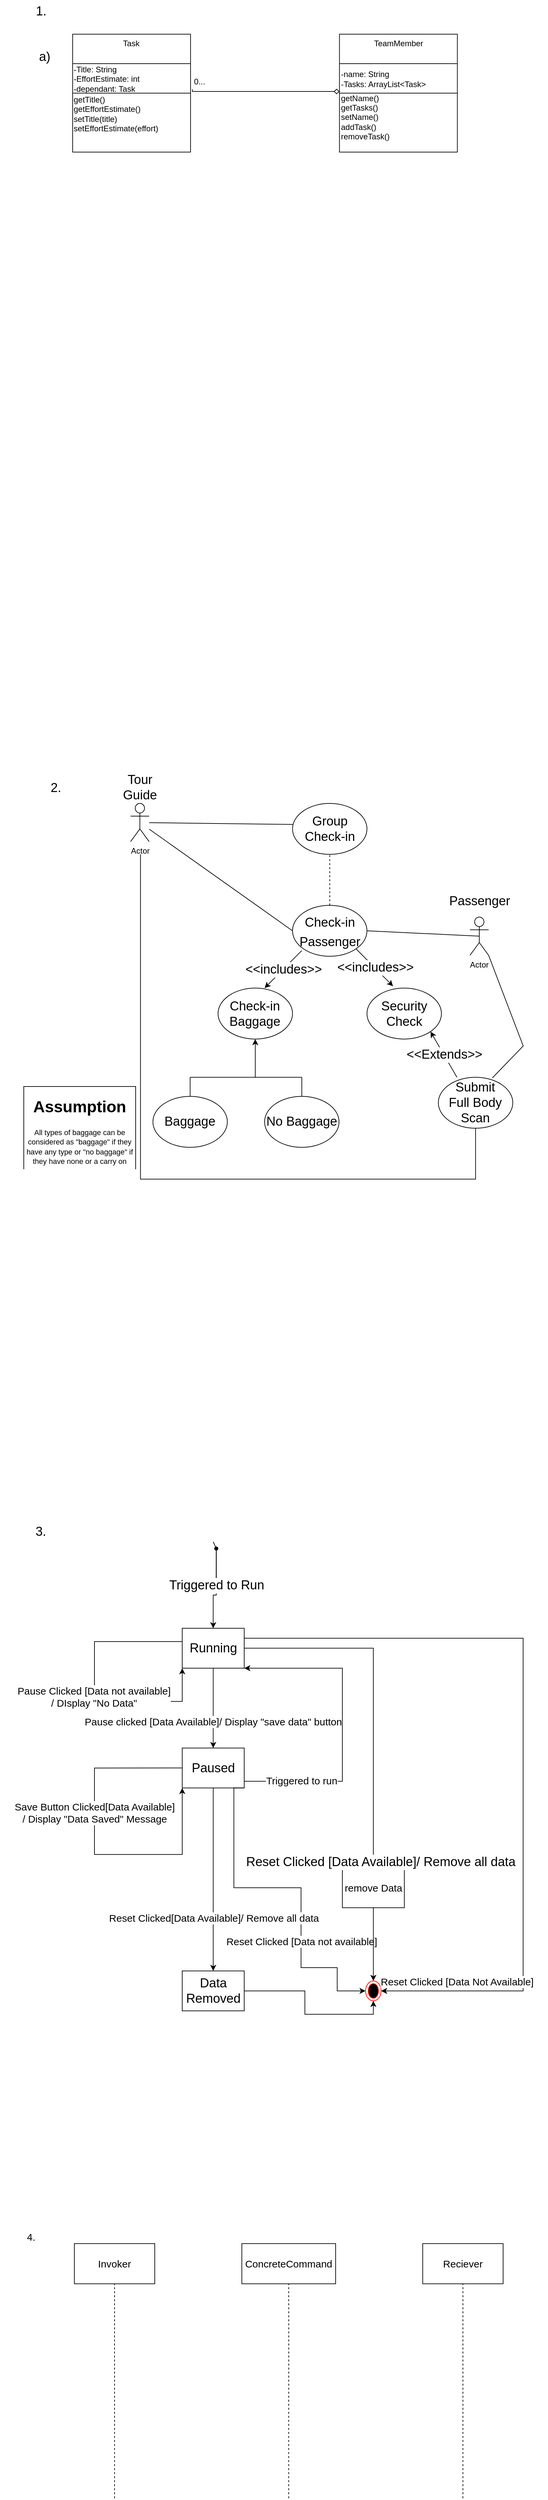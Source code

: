 <mxfile version="15.6.8" type="github">
  <diagram id="jlQvAU0_itsFVvDZ_jsI" name="Page-1">
    <mxGraphModel dx="2403" dy="1178" grid="1" gridSize="10" guides="1" tooltips="1" connect="1" arrows="1" fold="1" page="1" pageScale="1" pageWidth="850" pageHeight="1100" math="0" shadow="0">
      <root>
        <mxCell id="0" />
        <mxCell id="1" parent="0" />
        <mxCell id="aAynQ1XD1Ic2zVClaHSK-59" value="1.&lt;br&gt;&lt;br&gt;&lt;span style=&quot;white-space: pre&quot;&gt;	&lt;/span&gt;&lt;span style=&quot;white-space: pre&quot;&gt;	&lt;/span&gt;&lt;br&gt;&lt;span style=&quot;white-space: pre&quot;&gt;	&lt;span style=&quot;white-space: pre&quot;&gt;	&lt;/span&gt;&lt;/span&gt;a)" style="text;html=1;align=center;verticalAlign=middle;resizable=0;points=[];autosize=1;strokeColor=none;fillColor=none;fontSize=19;" vertex="1" parent="1">
          <mxGeometry width="120" height="100" as="geometry" />
        </mxCell>
        <mxCell id="aAynQ1XD1Ic2zVClaHSK-60" value="3." style="text;html=1;strokeColor=none;fillColor=none;align=center;verticalAlign=middle;whiteSpace=wrap;rounded=0;labelBackgroundColor=none;labelBorderColor=none;fontSize=19;" vertex="1" parent="1">
          <mxGeometry x="30" y="2270" width="60" height="30" as="geometry" />
        </mxCell>
        <mxCell id="aAynQ1XD1Ic2zVClaHSK-62" value="" style="ellipse;whiteSpace=wrap;html=1;aspect=fixed;labelBackgroundColor=none;labelBorderColor=none;fontSize=19;align=center;" vertex="1" parent="1">
          <mxGeometry x="NaN" y="NaN" height="NaN" as="geometry" />
        </mxCell>
        <mxCell id="aAynQ1XD1Ic2zVClaHSK-111" value="4.&lt;br&gt;" style="text;html=1;align=center;verticalAlign=middle;resizable=0;points=[];autosize=1;strokeColor=none;fillColor=none;fontSize=15;" vertex="1" parent="1">
          <mxGeometry x="30" y="3327.33" width="30" height="20" as="geometry" />
        </mxCell>
        <mxCell id="aAynQ1XD1Ic2zVClaHSK-112" value="Invoker" style="rounded=0;whiteSpace=wrap;html=1;labelBackgroundColor=none;labelBorderColor=none;fontSize=15;align=center;" vertex="1" parent="1">
          <mxGeometry x="110" y="3347.33" width="120" height="60" as="geometry" />
        </mxCell>
        <mxCell id="aAynQ1XD1Ic2zVClaHSK-113" value="ConcreteCommand" style="rounded=0;whiteSpace=wrap;html=1;labelBackgroundColor=none;labelBorderColor=none;fontSize=15;align=center;" vertex="1" parent="1">
          <mxGeometry x="360" y="3347.33" width="140" height="60" as="geometry" />
        </mxCell>
        <mxCell id="aAynQ1XD1Ic2zVClaHSK-114" value="Reciever" style="whiteSpace=wrap;html=1;labelBackgroundColor=none;labelBorderColor=none;fontSize=15;align=center;" vertex="1" parent="1">
          <mxGeometry x="630" y="3347.33" width="120" height="60" as="geometry" />
        </mxCell>
        <mxCell id="aAynQ1XD1Ic2zVClaHSK-117" value="" style="endArrow=none;dashed=1;html=1;rounded=0;fontSize=15;entryX=0.5;entryY=1;entryDx=0;entryDy=0;" edge="1" parent="1" target="aAynQ1XD1Ic2zVClaHSK-112">
          <mxGeometry width="50" height="50" relative="1" as="geometry">
            <mxPoint x="170" y="3727.33" as="sourcePoint" />
            <mxPoint x="179" y="3467.33" as="targetPoint" />
          </mxGeometry>
        </mxCell>
        <mxCell id="aAynQ1XD1Ic2zVClaHSK-118" value="" style="endArrow=none;dashed=1;html=1;rounded=0;fontSize=15;entryX=0.5;entryY=1;entryDx=0;entryDy=0;" edge="1" parent="1" target="aAynQ1XD1Ic2zVClaHSK-113">
          <mxGeometry width="50" height="50" relative="1" as="geometry">
            <mxPoint x="430" y="3727.33" as="sourcePoint" />
            <mxPoint x="680" y="3527.33" as="targetPoint" />
          </mxGeometry>
        </mxCell>
        <mxCell id="aAynQ1XD1Ic2zVClaHSK-119" value="" style="endArrow=none;dashed=1;html=1;rounded=0;fontSize=15;entryX=0.5;entryY=1;entryDx=0;entryDy=0;" edge="1" parent="1">
          <mxGeometry width="50" height="50" relative="1" as="geometry">
            <mxPoint x="690" y="3727.33" as="sourcePoint" />
            <mxPoint x="690" y="3407.33" as="targetPoint" />
          </mxGeometry>
        </mxCell>
        <mxCell id="aAynQ1XD1Ic2zVClaHSK-120" value="" style="group" vertex="1" connectable="0" parent="1">
          <mxGeometry y="50" width="816" height="960" as="geometry" />
        </mxCell>
        <mxCell id="aAynQ1XD1Ic2zVClaHSK-1" value="" style="whiteSpace=wrap;html=1;aspect=fixed;" vertex="1" parent="aAynQ1XD1Ic2zVClaHSK-120">
          <mxGeometry x="107.442" width="175.982" height="175.982" as="geometry" />
        </mxCell>
        <mxCell id="aAynQ1XD1Ic2zVClaHSK-2" value="Task" style="text;html=1;strokeColor=none;fillColor=none;align=center;verticalAlign=middle;whiteSpace=wrap;rounded=0;" vertex="1" parent="aAynQ1XD1Ic2zVClaHSK-120">
          <mxGeometry x="107.442" width="175.982" height="28.515" as="geometry" />
        </mxCell>
        <mxCell id="aAynQ1XD1Ic2zVClaHSK-5" value="" style="endArrow=none;html=1;rounded=0;exitX=0;exitY=0.25;exitDx=0;exitDy=0;entryX=1;entryY=0.25;entryDx=0;entryDy=0;" edge="1" parent="aAynQ1XD1Ic2zVClaHSK-120" source="aAynQ1XD1Ic2zVClaHSK-1" target="aAynQ1XD1Ic2zVClaHSK-1">
          <mxGeometry width="50" height="50" relative="1" as="geometry">
            <mxPoint x="144.49" y="76.04" as="sourcePoint" />
            <mxPoint x="190.801" y="28.515" as="targetPoint" />
            <Array as="points" />
          </mxGeometry>
        </mxCell>
        <mxCell id="aAynQ1XD1Ic2zVClaHSK-6" value="-Title: String&lt;br&gt;-EffortEstimate: int&lt;br&gt;-dependant: Task" style="text;html=1;strokeColor=none;fillColor=none;align=left;verticalAlign=middle;whiteSpace=wrap;rounded=0;" vertex="1" parent="aAynQ1XD1Ic2zVClaHSK-120">
          <mxGeometry x="107.442" y="47.525" width="148.195" height="38.02" as="geometry" />
        </mxCell>
        <mxCell id="aAynQ1XD1Ic2zVClaHSK-7" value="" style="endArrow=none;html=1;rounded=0;entryX=1;entryY=0.5;entryDx=0;entryDy=0;exitX=0;exitY=0.5;exitDx=0;exitDy=0;" edge="1" parent="aAynQ1XD1Ic2zVClaHSK-120" source="aAynQ1XD1Ic2zVClaHSK-1" target="aAynQ1XD1Ic2zVClaHSK-1">
          <mxGeometry width="50" height="50" relative="1" as="geometry">
            <mxPoint x="107.442" y="123.564" as="sourcePoint" />
            <mxPoint x="153.753" y="76.04" as="targetPoint" />
            <Array as="points" />
          </mxGeometry>
        </mxCell>
        <mxCell id="aAynQ1XD1Ic2zVClaHSK-8" value="getTitle()&lt;br&gt;getEffortEstimate()&lt;br&gt;setTitle(title)&lt;br&gt;setEffortEstimate(effort)" style="text;html=1;strokeColor=none;fillColor=none;align=left;verticalAlign=middle;whiteSpace=wrap;rounded=0;" vertex="1" parent="aAynQ1XD1Ic2zVClaHSK-120">
          <mxGeometry x="107.442" y="95.05" width="175.982" height="47.525" as="geometry" />
        </mxCell>
        <mxCell id="aAynQ1XD1Ic2zVClaHSK-9" value="" style="whiteSpace=wrap;html=1;aspect=fixed;" vertex="1" parent="aAynQ1XD1Ic2zVClaHSK-120">
          <mxGeometry x="505.716" width="175.982" height="175.982" as="geometry" />
        </mxCell>
        <mxCell id="aAynQ1XD1Ic2zVClaHSK-10" value="TeamMember" style="text;html=1;strokeColor=none;fillColor=none;align=center;verticalAlign=middle;whiteSpace=wrap;rounded=0;" vertex="1" parent="aAynQ1XD1Ic2zVClaHSK-120">
          <mxGeometry x="505.716" width="175.982" height="28.515" as="geometry" />
        </mxCell>
        <mxCell id="aAynQ1XD1Ic2zVClaHSK-11" value="" style="endArrow=none;html=1;rounded=0;exitX=0;exitY=0.25;exitDx=0;exitDy=0;entryX=1;entryY=0.25;entryDx=0;entryDy=0;" edge="1" parent="aAynQ1XD1Ic2zVClaHSK-120" source="aAynQ1XD1Ic2zVClaHSK-9" target="aAynQ1XD1Ic2zVClaHSK-9">
          <mxGeometry width="50" height="50" relative="1" as="geometry">
            <mxPoint x="542.765" y="76.04" as="sourcePoint" />
            <mxPoint x="589.076" y="28.515" as="targetPoint" />
            <Array as="points" />
          </mxGeometry>
        </mxCell>
        <mxCell id="aAynQ1XD1Ic2zVClaHSK-12" value="-name: String&lt;br&gt;-Tasks: ArrayList&amp;lt;Task&amp;gt;" style="text;html=1;strokeColor=none;fillColor=none;align=left;verticalAlign=middle;whiteSpace=wrap;rounded=0;" vertex="1" parent="aAynQ1XD1Ic2zVClaHSK-120">
          <mxGeometry x="505.716" y="47.525" width="148.195" height="38.02" as="geometry" />
        </mxCell>
        <mxCell id="aAynQ1XD1Ic2zVClaHSK-13" value="" style="endArrow=none;html=1;rounded=0;entryX=1;entryY=0.5;entryDx=0;entryDy=0;exitX=0;exitY=0.5;exitDx=0;exitDy=0;" edge="1" parent="aAynQ1XD1Ic2zVClaHSK-120" source="aAynQ1XD1Ic2zVClaHSK-9" target="aAynQ1XD1Ic2zVClaHSK-9">
          <mxGeometry width="50" height="50" relative="1" as="geometry">
            <mxPoint x="505.716" y="123.564" as="sourcePoint" />
            <mxPoint x="552.027" y="76.04" as="targetPoint" />
            <Array as="points" />
          </mxGeometry>
        </mxCell>
        <mxCell id="aAynQ1XD1Ic2zVClaHSK-14" value="getName()&lt;br&gt;getTasks()&lt;br&gt;setName()&lt;br&gt;addTask()&lt;br&gt;removeTask()" style="text;html=1;strokeColor=none;fillColor=none;align=left;verticalAlign=middle;whiteSpace=wrap;rounded=0;" vertex="1" parent="aAynQ1XD1Ic2zVClaHSK-120">
          <mxGeometry x="505.716" y="95.05" width="175.982" height="57.03" as="geometry" />
        </mxCell>
        <mxCell id="aAynQ1XD1Ic2zVClaHSK-16" style="edgeStyle=orthogonalEdgeStyle;rounded=0;orthogonalLoop=1;jettySize=auto;html=1;endArrow=none;endFill=0;startArrow=diamond;startFill=0;entryX=1.016;entryY=0.468;entryDx=0;entryDy=0;entryPerimeter=0;" edge="1" parent="aAynQ1XD1Ic2zVClaHSK-120" target="aAynQ1XD1Ic2zVClaHSK-1">
          <mxGeometry relative="1" as="geometry">
            <mxPoint x="505.716" y="85.545" as="sourcePoint" />
            <mxPoint x="348.259" y="85.545" as="targetPoint" />
            <Array as="points">
              <mxPoint x="286.202" y="85.545" />
            </Array>
          </mxGeometry>
        </mxCell>
        <mxCell id="aAynQ1XD1Ic2zVClaHSK-17" value="0..." style="text;html=1;strokeColor=none;fillColor=none;align=center;verticalAlign=middle;whiteSpace=wrap;rounded=0;" vertex="1" parent="aAynQ1XD1Ic2zVClaHSK-120">
          <mxGeometry x="283.423" y="57.03" width="27.787" height="28.515" as="geometry" />
        </mxCell>
        <mxCell id="aAynQ1XD1Ic2zVClaHSK-19" value="Actor" style="shape=umlActor;verticalLabelPosition=bottom;verticalAlign=top;html=1;outlineConnect=0;" vertex="1" parent="aAynQ1XD1Ic2zVClaHSK-120">
          <mxGeometry x="193.892" y="1148.018" width="27.787" height="57.03" as="geometry" />
        </mxCell>
        <mxCell id="aAynQ1XD1Ic2zVClaHSK-20" value="Actor" style="shape=umlActor;verticalLabelPosition=bottom;verticalAlign=top;html=1;outlineConnect=0;" vertex="1" parent="aAynQ1XD1Ic2zVClaHSK-120">
          <mxGeometry x="700.55" y="1317.617" width="27.787" height="57.03" as="geometry" />
        </mxCell>
        <mxCell id="aAynQ1XD1Ic2zVClaHSK-21" value="&lt;font style=&quot;font-size: 19px&quot;&gt;Group Check-in&lt;/font&gt;" style="ellipse;whiteSpace=wrap;html=1;align=center;" vertex="1" parent="aAynQ1XD1Ic2zVClaHSK-120">
          <mxGeometry x="435.635" y="1148.018" width="111.146" height="76.04" as="geometry" />
        </mxCell>
        <mxCell id="aAynQ1XD1Ic2zVClaHSK-23" value="" style="endArrow=none;html=1;rounded=0;fontSize=24;entryX=0.008;entryY=0.413;entryDx=0;entryDy=0;entryPerimeter=0;" edge="1" parent="aAynQ1XD1Ic2zVClaHSK-120" source="aAynQ1XD1Ic2zVClaHSK-19" target="aAynQ1XD1Ic2zVClaHSK-21">
          <mxGeometry width="50" height="50" relative="1" as="geometry">
            <mxPoint x="236.498" y="1176.533" as="sourcePoint" />
            <mxPoint x="282.809" y="1129.008" as="targetPoint" />
          </mxGeometry>
        </mxCell>
        <mxCell id="aAynQ1XD1Ic2zVClaHSK-24" value="" style="endArrow=none;html=1;rounded=0;fontSize=24;exitX=1;exitY=0.5;exitDx=0;exitDy=0;entryX=0.5;entryY=0.5;entryDx=0;entryDy=0;entryPerimeter=0;" edge="1" parent="aAynQ1XD1Ic2zVClaHSK-120" source="aAynQ1XD1Ic2zVClaHSK-25" target="aAynQ1XD1Ic2zVClaHSK-20">
          <mxGeometry width="50" height="50" relative="1" as="geometry">
            <mxPoint x="686.329" y="1782.681" as="sourcePoint" />
            <mxPoint x="816.0" y="1687.123" as="targetPoint" />
            <Array as="points" />
          </mxGeometry>
        </mxCell>
        <mxCell id="aAynQ1XD1Ic2zVClaHSK-25" value="&lt;font style=&quot;font-size: 19px&quot;&gt;Check-in Passenger&lt;/font&gt;" style="ellipse;whiteSpace=wrap;html=1;fontSize=24;align=center;" vertex="1" parent="aAynQ1XD1Ic2zVClaHSK-120">
          <mxGeometry x="435.635" y="1300.097" width="111.146" height="76.04" as="geometry" />
        </mxCell>
        <mxCell id="aAynQ1XD1Ic2zVClaHSK-26" value="" style="endArrow=none;html=1;rounded=0;fontSize=19;entryX=0;entryY=0.5;entryDx=0;entryDy=0;" edge="1" parent="aAynQ1XD1Ic2zVClaHSK-120" source="aAynQ1XD1Ic2zVClaHSK-19" target="aAynQ1XD1Ic2zVClaHSK-25">
          <mxGeometry width="50" height="50" relative="1" as="geometry">
            <mxPoint x="282.809" y="1300.097" as="sourcePoint" />
            <mxPoint x="329.12" y="1252.572" as="targetPoint" />
          </mxGeometry>
        </mxCell>
        <mxCell id="aAynQ1XD1Ic2zVClaHSK-27" value="" style="endArrow=none;dashed=1;html=1;rounded=0;fontSize=19;entryX=0.5;entryY=1;entryDx=0;entryDy=0;exitX=0.5;exitY=0;exitDx=0;exitDy=0;" edge="1" parent="aAynQ1XD1Ic2zVClaHSK-120" source="aAynQ1XD1Ic2zVClaHSK-25" target="aAynQ1XD1Ic2zVClaHSK-21">
          <mxGeometry width="50" height="50" relative="1" as="geometry">
            <mxPoint x="514.364" y="1281.087" as="sourcePoint" />
            <mxPoint x="560.675" y="1233.562" as="targetPoint" />
          </mxGeometry>
        </mxCell>
        <mxCell id="aAynQ1XD1Ic2zVClaHSK-29" value="Check-in Baggage" style="ellipse;whiteSpace=wrap;html=1;fontSize=19;align=center;" vertex="1" parent="aAynQ1XD1Ic2zVClaHSK-120">
          <mxGeometry x="324.489" y="1423.661" width="111.146" height="76.04" as="geometry" />
        </mxCell>
        <mxCell id="aAynQ1XD1Ic2zVClaHSK-30" value="Security Check" style="ellipse;whiteSpace=wrap;html=1;fontSize=19;align=center;" vertex="1" parent="aAynQ1XD1Ic2zVClaHSK-120">
          <mxGeometry x="546.782" y="1423.661" width="111.146" height="76.04" as="geometry" />
        </mxCell>
        <mxCell id="aAynQ1XD1Ic2zVClaHSK-31" value="" style="endArrow=classic;html=1;rounded=0;fontSize=19;exitX=0.233;exitY=0.95;exitDx=0;exitDy=0;exitPerimeter=0;entryX=0.733;entryY=0.063;entryDx=0;entryDy=0;entryPerimeter=0;" edge="1" parent="aAynQ1XD1Ic2zVClaHSK-120">
          <mxGeometry relative="1" as="geometry">
            <mxPoint x="449.529" y="1367.544" as="sourcePoint" />
            <mxPoint x="393.955" y="1423.661" as="targetPoint" />
            <Array as="points" />
          </mxGeometry>
        </mxCell>
        <mxCell id="aAynQ1XD1Ic2zVClaHSK-32" value="&amp;lt;&amp;lt;includes&amp;gt;&amp;gt;" style="edgeLabel;resizable=0;html=1;align=center;verticalAlign=middle;fontSize=19;" connectable="0" vertex="1" parent="aAynQ1XD1Ic2zVClaHSK-31">
          <mxGeometry relative="1" as="geometry" />
        </mxCell>
        <mxCell id="aAynQ1XD1Ic2zVClaHSK-34" value="" style="endArrow=classic;html=1;rounded=0;fontSize=19;entryX=0.35;entryY=-0.037;entryDx=0;entryDy=0;entryPerimeter=0;exitX=1;exitY=1;exitDx=0;exitDy=0;" edge="1" parent="aAynQ1XD1Ic2zVClaHSK-120" source="aAynQ1XD1Ic2zVClaHSK-25" target="aAynQ1XD1Ic2zVClaHSK-30">
          <mxGeometry relative="1" as="geometry">
            <mxPoint x="486.577" y="1414.157" as="sourcePoint" />
            <mxPoint x="579.199" y="1414.157" as="targetPoint" />
          </mxGeometry>
        </mxCell>
        <mxCell id="aAynQ1XD1Ic2zVClaHSK-35" value="&amp;lt;&amp;lt;includes&amp;gt;&amp;gt;" style="edgeLabel;resizable=0;html=1;align=center;verticalAlign=middle;fontSize=19;" connectable="0" vertex="1" parent="aAynQ1XD1Ic2zVClaHSK-34">
          <mxGeometry relative="1" as="geometry" />
        </mxCell>
        <mxCell id="aAynQ1XD1Ic2zVClaHSK-36" value="" style="endArrow=classic;html=1;rounded=0;fontSize=19;entryX=1;entryY=1;entryDx=0;entryDy=0;" edge="1" parent="aAynQ1XD1Ic2zVClaHSK-120" target="aAynQ1XD1Ic2zVClaHSK-30">
          <mxGeometry relative="1" as="geometry">
            <mxPoint x="681.084" y="1556.731" as="sourcePoint" />
            <mxPoint x="755.181" y="1632.77" as="targetPoint" />
            <Array as="points" />
          </mxGeometry>
        </mxCell>
        <mxCell id="aAynQ1XD1Ic2zVClaHSK-37" value="&amp;lt;&amp;lt;Extends&amp;gt;&amp;gt;" style="edgeLabel;resizable=0;html=1;align=center;verticalAlign=middle;fontSize=19;" connectable="0" vertex="1" parent="aAynQ1XD1Ic2zVClaHSK-36">
          <mxGeometry relative="1" as="geometry" />
        </mxCell>
        <mxCell id="aAynQ1XD1Ic2zVClaHSK-38" value="Submit&lt;br&gt;Full Body Scan" style="ellipse;whiteSpace=wrap;html=1;fontSize=19;align=center;" vertex="1" parent="aAynQ1XD1Ic2zVClaHSK-120">
          <mxGeometry x="653.297" y="1556.731" width="111.146" height="76.04" as="geometry" />
        </mxCell>
        <mxCell id="aAynQ1XD1Ic2zVClaHSK-39" value="" style="endArrow=none;html=1;rounded=0;fontSize=19;exitX=0.725;exitY=0.013;exitDx=0;exitDy=0;exitPerimeter=0;entryX=1;entryY=1;entryDx=0;entryDy=0;entryPerimeter=0;" edge="1" parent="aAynQ1XD1Ic2zVClaHSK-120" source="aAynQ1XD1Ic2zVClaHSK-38" target="aAynQ1XD1Ic2zVClaHSK-20">
          <mxGeometry width="50" height="50" relative="1" as="geometry">
            <mxPoint x="769.689" y="1792.186" as="sourcePoint" />
            <mxPoint x="816.0" y="1716.147" as="targetPoint" />
            <Array as="points">
              <mxPoint x="780" y="1510" />
            </Array>
          </mxGeometry>
        </mxCell>
        <mxCell id="aAynQ1XD1Ic2zVClaHSK-41" value="" style="endArrow=classic;html=1;rounded=0;fontSize=19;entryX=0.5;entryY=1;entryDx=0;entryDy=0;" edge="1" parent="aAynQ1XD1Ic2zVClaHSK-120" target="aAynQ1XD1Ic2zVClaHSK-29">
          <mxGeometry width="50" height="50" relative="1" as="geometry">
            <mxPoint x="282.809" y="1556.731" as="sourcePoint" />
            <mxPoint x="375.431" y="1518.711" as="targetPoint" />
            <Array as="points">
              <mxPoint x="449.529" y="1556.731" />
              <mxPoint x="380.062" y="1556.731" />
            </Array>
          </mxGeometry>
        </mxCell>
        <mxCell id="aAynQ1XD1Ic2zVClaHSK-42" value="" style="endArrow=none;html=1;rounded=0;fontSize=19;" edge="1" parent="aAynQ1XD1Ic2zVClaHSK-120">
          <mxGeometry width="50" height="50" relative="1" as="geometry">
            <mxPoint x="282.809" y="1585.246" as="sourcePoint" />
            <mxPoint x="282.809" y="1556.731" as="targetPoint" />
          </mxGeometry>
        </mxCell>
        <mxCell id="aAynQ1XD1Ic2zVClaHSK-44" value="" style="endArrow=none;html=1;rounded=0;fontSize=19;" edge="1" parent="aAynQ1XD1Ic2zVClaHSK-120">
          <mxGeometry width="50" height="50" relative="1" as="geometry">
            <mxPoint x="449.529" y="1585.246" as="sourcePoint" />
            <mxPoint x="449.529" y="1556.731" as="targetPoint" />
          </mxGeometry>
        </mxCell>
        <mxCell id="aAynQ1XD1Ic2zVClaHSK-51" value="&lt;font style=&quot;font-size: 19px&quot;&gt;Baggage&lt;/font&gt;" style="ellipse;whiteSpace=wrap;html=1;labelBackgroundColor=none;labelBorderColor=none;fontSize=12;align=center;" vertex="1" parent="aAynQ1XD1Ic2zVClaHSK-120">
          <mxGeometry x="227.236" y="1585.246" width="111.146" height="76.04" as="geometry" />
        </mxCell>
        <mxCell id="aAynQ1XD1Ic2zVClaHSK-52" value="No Baggage" style="ellipse;whiteSpace=wrap;html=1;labelBackgroundColor=none;labelBorderColor=none;fontSize=19;align=center;" vertex="1" parent="aAynQ1XD1Ic2zVClaHSK-120">
          <mxGeometry x="393.955" y="1585.246" width="111.146" height="76.04" as="geometry" />
        </mxCell>
        <mxCell id="aAynQ1XD1Ic2zVClaHSK-53" value="" style="endArrow=none;html=1;rounded=0;fontSize=19;exitX=0.5;exitY=1;exitDx=0;exitDy=0;" edge="1" parent="aAynQ1XD1Ic2zVClaHSK-120" source="aAynQ1XD1Ic2zVClaHSK-38">
          <mxGeometry width="50" height="50" relative="1" as="geometry">
            <mxPoint x="204.08" y="1680.295" as="sourcePoint" />
            <mxPoint x="208.711" y="1224.058" as="targetPoint" />
            <Array as="points">
              <mxPoint x="708.87" y="1708.81" />
              <mxPoint x="208.711" y="1708.81" />
            </Array>
          </mxGeometry>
        </mxCell>
        <mxCell id="aAynQ1XD1Ic2zVClaHSK-56" value="Tour Guide" style="text;html=1;strokeColor=none;fillColor=none;align=center;verticalAlign=middle;whiteSpace=wrap;rounded=0;labelBackgroundColor=none;labelBorderColor=none;fontSize=19;" vertex="1" parent="aAynQ1XD1Ic2zVClaHSK-120">
          <mxGeometry x="179.999" y="1109.998" width="55.573" height="28.515" as="geometry" />
        </mxCell>
        <mxCell id="aAynQ1XD1Ic2zVClaHSK-57" value="Passenger" style="text;html=1;strokeColor=none;fillColor=none;align=center;verticalAlign=middle;whiteSpace=wrap;rounded=0;labelBackgroundColor=none;labelBorderColor=none;fontSize=19;" vertex="1" parent="aAynQ1XD1Ic2zVClaHSK-120">
          <mxGeometry x="686.657" y="1279.597" width="55.573" height="28.515" as="geometry" />
        </mxCell>
        <mxCell id="aAynQ1XD1Ic2zVClaHSK-121" value="" style="group" vertex="1" connectable="0" parent="1">
          <mxGeometry x="140" y="2290" width="640" height="710" as="geometry" />
        </mxCell>
        <mxCell id="aAynQ1XD1Ic2zVClaHSK-64" value="" style="endArrow=none;html=1;rounded=0;fontSize=19;" edge="1" parent="aAynQ1XD1Ic2zVClaHSK-121" source="aAynQ1XD1Ic2zVClaHSK-63">
          <mxGeometry width="50" height="50" relative="1" as="geometry">
            <mxPoint x="177.269" y="-49.65" as="sourcePoint" />
            <mxPoint x="177.269" y="9.93" as="targetPoint" />
          </mxGeometry>
        </mxCell>
        <mxCell id="aAynQ1XD1Ic2zVClaHSK-76" value="" style="edgeStyle=orthogonalEdgeStyle;rounded=0;orthogonalLoop=1;jettySize=auto;html=1;fontSize=19;entryX=0;entryY=1;entryDx=0;entryDy=0;" edge="1" parent="aAynQ1XD1Ic2zVClaHSK-121" source="aAynQ1XD1Ic2zVClaHSK-67" target="aAynQ1XD1Ic2zVClaHSK-67">
          <mxGeometry relative="1" as="geometry">
            <mxPoint x="18.506" y="268.112" as="targetPoint" />
            <Array as="points">
              <mxPoint y="158.881" />
              <mxPoint y="248.252" />
              <mxPoint x="131.084" y="248.252" />
            </Array>
          </mxGeometry>
        </mxCell>
        <mxCell id="aAynQ1XD1Ic2zVClaHSK-79" value="&lt;font style=&quot;font-size: 15px&quot;&gt;Pause Clicked [Data not available]&lt;br&gt;/ DIsplay &quot;No Data&quot;&lt;br&gt;&lt;/font&gt;" style="edgeLabel;html=1;align=center;verticalAlign=middle;resizable=0;points=[];fontSize=12;" vertex="1" connectable="0" parent="aAynQ1XD1Ic2zVClaHSK-76">
          <mxGeometry x="0.063" y="-1" relative="1" as="geometry">
            <mxPoint as="offset" />
          </mxGeometry>
        </mxCell>
        <mxCell id="aAynQ1XD1Ic2zVClaHSK-67" value="Running" style="whiteSpace=wrap;html=1;rounded=0;fontSize=19;" vertex="1" parent="aAynQ1XD1Ic2zVClaHSK-121">
          <mxGeometry x="131.004" y="139.021" width="92.53" height="59.58" as="geometry" />
        </mxCell>
        <mxCell id="aAynQ1XD1Ic2zVClaHSK-98" style="edgeStyle=orthogonalEdgeStyle;rounded=0;orthogonalLoop=1;jettySize=auto;html=1;exitX=0;exitY=0.5;exitDx=0;exitDy=0;fontSize=15;entryX=0;entryY=1;entryDx=0;entryDy=0;" edge="1" parent="aAynQ1XD1Ic2zVClaHSK-121" source="aAynQ1XD1Ic2zVClaHSK-73" target="aAynQ1XD1Ic2zVClaHSK-73">
          <mxGeometry relative="1" as="geometry">
            <mxPoint x="169.639" y="436.923" as="targetPoint" />
            <Array as="points">
              <mxPoint y="347.552" />
              <mxPoint y="476.643" />
              <mxPoint x="131.084" y="476.643" />
            </Array>
          </mxGeometry>
        </mxCell>
        <mxCell id="aAynQ1XD1Ic2zVClaHSK-100" value="Save Button Clicked[Data Available]&lt;br&gt;/ Display &quot;Data Saved&quot; Message" style="edgeLabel;html=1;align=center;verticalAlign=middle;resizable=0;points=[];fontSize=15;" vertex="1" connectable="0" parent="aAynQ1XD1Ic2zVClaHSK-98">
          <mxGeometry x="-0.197" relative="1" as="geometry">
            <mxPoint as="offset" />
          </mxGeometry>
        </mxCell>
        <mxCell id="aAynQ1XD1Ic2zVClaHSK-99" style="edgeStyle=orthogonalEdgeStyle;rounded=0;orthogonalLoop=1;jettySize=auto;html=1;exitX=1;exitY=0.5;exitDx=0;exitDy=0;entryX=1;entryY=1;entryDx=0;entryDy=0;fontSize=15;" edge="1" parent="aAynQ1XD1Ic2zVClaHSK-121" source="aAynQ1XD1Ic2zVClaHSK-73" target="aAynQ1XD1Ic2zVClaHSK-67">
          <mxGeometry relative="1" as="geometry">
            <Array as="points">
              <mxPoint x="223.534" y="367.413" />
              <mxPoint x="370.04" y="367.413" />
              <mxPoint x="370.04" y="198.601" />
            </Array>
          </mxGeometry>
        </mxCell>
        <mxCell id="aAynQ1XD1Ic2zVClaHSK-101" value="Triggered to run" style="edgeLabel;html=1;align=center;verticalAlign=middle;resizable=0;points=[];fontSize=15;" vertex="1" connectable="0" parent="aAynQ1XD1Ic2zVClaHSK-99">
          <mxGeometry x="-0.561" y="2" relative="1" as="geometry">
            <mxPoint as="offset" />
          </mxGeometry>
        </mxCell>
        <mxCell id="aAynQ1XD1Ic2zVClaHSK-73" value="Paused" style="whiteSpace=wrap;html=1;rounded=0;fontSize=19;" vertex="1" parent="aAynQ1XD1Ic2zVClaHSK-121">
          <mxGeometry x="131.004" y="317.762" width="92.53" height="59.58" as="geometry" />
        </mxCell>
        <mxCell id="aAynQ1XD1Ic2zVClaHSK-74" value="" style="edgeStyle=orthogonalEdgeStyle;rounded=0;orthogonalLoop=1;jettySize=auto;html=1;fontSize=19;" edge="1" parent="aAynQ1XD1Ic2zVClaHSK-121" source="aAynQ1XD1Ic2zVClaHSK-67" target="aAynQ1XD1Ic2zVClaHSK-73">
          <mxGeometry relative="1" as="geometry" />
        </mxCell>
        <mxCell id="aAynQ1XD1Ic2zVClaHSK-81" value="Pause clicked [Data Available]/ Display &quot;save data&quot; button" style="edgeLabel;html=1;align=center;verticalAlign=middle;resizable=0;points=[];fontSize=15;" vertex="1" connectable="0" parent="aAynQ1XD1Ic2zVClaHSK-74">
          <mxGeometry x="0.333" y="-1" relative="1" as="geometry">
            <mxPoint as="offset" />
          </mxGeometry>
        </mxCell>
        <mxCell id="aAynQ1XD1Ic2zVClaHSK-83" value="remove Data" style="rounded=0;whiteSpace=wrap;html=1;labelBackgroundColor=none;labelBorderColor=none;fontSize=15;align=center;" vertex="1" parent="aAynQ1XD1Ic2zVClaHSK-121">
          <mxGeometry x="370.04" y="496.503" width="92.53" height="59.58" as="geometry" />
        </mxCell>
        <mxCell id="aAynQ1XD1Ic2zVClaHSK-70" style="edgeStyle=orthogonalEdgeStyle;rounded=0;orthogonalLoop=1;jettySize=auto;html=1;exitX=1;exitY=0.5;exitDx=0;exitDy=0;fontSize=19;" edge="1" parent="aAynQ1XD1Ic2zVClaHSK-121" source="aAynQ1XD1Ic2zVClaHSK-67" target="aAynQ1XD1Ic2zVClaHSK-83">
          <mxGeometry relative="1" as="geometry">
            <mxPoint x="416.306" y="446.853" as="targetPoint" />
            <Array as="points">
              <mxPoint x="416.306" y="168.811" />
            </Array>
          </mxGeometry>
        </mxCell>
        <mxCell id="aAynQ1XD1Ic2zVClaHSK-72" value="Reset Clicked [Data Available]/ Remove all data" style="edgeLabel;html=1;align=center;verticalAlign=middle;resizable=0;points=[];fontSize=19;" vertex="1" connectable="0" parent="aAynQ1XD1Ic2zVClaHSK-70">
          <mxGeometry x="-0.063" y="-2" relative="1" as="geometry">
            <mxPoint x="12" y="268" as="offset" />
          </mxGeometry>
        </mxCell>
        <mxCell id="aAynQ1XD1Ic2zVClaHSK-87" value="" style="ellipse;html=1;shape=endState;fillColor=#000000;strokeColor=#ff0000;labelBackgroundColor=none;labelBorderColor=none;fontSize=15;align=center;" vertex="1" parent="aAynQ1XD1Ic2zVClaHSK-121">
          <mxGeometry x="404.739" y="665.315" width="23.133" height="29.79" as="geometry" />
        </mxCell>
        <mxCell id="aAynQ1XD1Ic2zVClaHSK-85" style="edgeStyle=orthogonalEdgeStyle;rounded=0;orthogonalLoop=1;jettySize=auto;html=1;exitX=1;exitY=0.25;exitDx=0;exitDy=0;fontSize=15;" edge="1" parent="aAynQ1XD1Ic2zVClaHSK-121" source="aAynQ1XD1Ic2zVClaHSK-67" target="aAynQ1XD1Ic2zVClaHSK-87">
          <mxGeometry relative="1" as="geometry">
            <mxPoint x="616.787" y="417.063" as="targetPoint" />
            <Array as="points">
              <mxPoint x="639.92" y="153.916" />
              <mxPoint x="639.92" y="680.21" />
            </Array>
          </mxGeometry>
        </mxCell>
        <mxCell id="aAynQ1XD1Ic2zVClaHSK-86" value="Reset Clicked [Data Not Available]" style="edgeLabel;html=1;align=center;verticalAlign=middle;resizable=0;points=[];fontSize=15;" vertex="1" connectable="0" parent="aAynQ1XD1Ic2zVClaHSK-85">
          <mxGeometry x="0.608" relative="1" as="geometry">
            <mxPoint x="-99" as="offset" />
          </mxGeometry>
        </mxCell>
        <mxCell id="aAynQ1XD1Ic2zVClaHSK-107" style="edgeStyle=orthogonalEdgeStyle;rounded=0;orthogonalLoop=1;jettySize=auto;html=1;exitX=1;exitY=1;exitDx=0;exitDy=0;fontSize=15;entryX=0;entryY=0.5;entryDx=0;entryDy=0;" edge="1" parent="aAynQ1XD1Ic2zVClaHSK-121" source="aAynQ1XD1Ic2zVClaHSK-73" target="aAynQ1XD1Ic2zVClaHSK-87">
          <mxGeometry relative="1" as="geometry">
            <mxPoint x="354.619" y="665.315" as="targetPoint" />
            <Array as="points">
              <mxPoint x="208.113" y="377.343" />
              <mxPoint x="208.113" y="526.294" />
              <mxPoint x="308.354" y="526.294" />
              <mxPoint x="308.354" y="645.455" />
              <mxPoint x="362.33" y="645.455" />
              <mxPoint x="362.33" y="680.21" />
            </Array>
          </mxGeometry>
        </mxCell>
        <mxCell id="aAynQ1XD1Ic2zVClaHSK-108" value="Reset Clicked [Data not available]" style="edgeLabel;html=1;align=center;verticalAlign=middle;resizable=0;points=[];fontSize=15;" vertex="1" connectable="0" parent="aAynQ1XD1Ic2zVClaHSK-107">
          <mxGeometry x="0.415" relative="1" as="geometry">
            <mxPoint y="-20" as="offset" />
          </mxGeometry>
        </mxCell>
        <mxCell id="aAynQ1XD1Ic2zVClaHSK-91" style="edgeStyle=orthogonalEdgeStyle;rounded=0;orthogonalLoop=1;jettySize=auto;html=1;exitX=0.5;exitY=1;exitDx=0;exitDy=0;entryX=0.5;entryY=0;entryDx=0;entryDy=0;fontSize=15;" edge="1" parent="aAynQ1XD1Ic2zVClaHSK-121" source="aAynQ1XD1Ic2zVClaHSK-83" target="aAynQ1XD1Ic2zVClaHSK-87">
          <mxGeometry relative="1" as="geometry" />
        </mxCell>
        <mxCell id="aAynQ1XD1Ic2zVClaHSK-106" style="edgeStyle=orthogonalEdgeStyle;rounded=0;orthogonalLoop=1;jettySize=auto;html=1;exitX=1;exitY=0.5;exitDx=0;exitDy=0;entryX=0.5;entryY=1;entryDx=0;entryDy=0;fontSize=15;" edge="1" parent="aAynQ1XD1Ic2zVClaHSK-121" source="aAynQ1XD1Ic2zVClaHSK-103" target="aAynQ1XD1Ic2zVClaHSK-87">
          <mxGeometry relative="1" as="geometry" />
        </mxCell>
        <mxCell id="aAynQ1XD1Ic2zVClaHSK-103" value="Data Removed" style="whiteSpace=wrap;html=1;rounded=0;fontSize=19;" vertex="1" parent="aAynQ1XD1Ic2zVClaHSK-121">
          <mxGeometry x="131.004" y="650.42" width="92.53" height="59.58" as="geometry" />
        </mxCell>
        <mxCell id="aAynQ1XD1Ic2zVClaHSK-104" value="" style="edgeStyle=orthogonalEdgeStyle;rounded=0;orthogonalLoop=1;jettySize=auto;html=1;fontSize=15;" edge="1" parent="aAynQ1XD1Ic2zVClaHSK-121" source="aAynQ1XD1Ic2zVClaHSK-73" target="aAynQ1XD1Ic2zVClaHSK-103">
          <mxGeometry relative="1" as="geometry" />
        </mxCell>
        <mxCell id="aAynQ1XD1Ic2zVClaHSK-105" value="Reset Clicked[Data Available]/ Remove all data" style="edgeLabel;html=1;align=center;verticalAlign=middle;resizable=0;points=[];fontSize=15;" vertex="1" connectable="0" parent="aAynQ1XD1Ic2zVClaHSK-104">
          <mxGeometry x="0.415" relative="1" as="geometry">
            <mxPoint as="offset" />
          </mxGeometry>
        </mxCell>
        <mxCell id="aAynQ1XD1Ic2zVClaHSK-63" value="" style="shape=waypoint;sketch=0;size=6;pointerEvents=1;points=[];fillColor=none;resizable=0;rotatable=0;perimeter=centerPerimeter;snapToPoint=1;labelBackgroundColor=none;labelBorderColor=none;fontSize=19;align=center;html=1;" vertex="1" parent="aAynQ1XD1Ic2zVClaHSK-121">
          <mxGeometry x="161.848" width="40" height="40" as="geometry" />
        </mxCell>
        <mxCell id="aAynQ1XD1Ic2zVClaHSK-68" value="" style="edgeStyle=orthogonalEdgeStyle;rounded=0;orthogonalLoop=1;jettySize=auto;html=1;fontSize=19;startArrow=none;" edge="1" parent="aAynQ1XD1Ic2zVClaHSK-121" source="aAynQ1XD1Ic2zVClaHSK-63" target="aAynQ1XD1Ic2zVClaHSK-67">
          <mxGeometry relative="1" as="geometry">
            <mxPoint x="177.269" y="69.51" as="sourcePoint" />
          </mxGeometry>
        </mxCell>
        <mxCell id="aAynQ1XD1Ic2zVClaHSK-109" value="" style="edgeStyle=orthogonalEdgeStyle;rounded=0;orthogonalLoop=1;jettySize=auto;html=1;fontSize=19;endArrow=none;" edge="1" parent="aAynQ1XD1Ic2zVClaHSK-121" target="aAynQ1XD1Ic2zVClaHSK-63">
          <mxGeometry relative="1" as="geometry">
            <mxPoint x="177.269" y="69.51" as="sourcePoint" />
            <mxPoint x="177.269" y="139.021" as="targetPoint" />
            <Array as="points">
              <mxPoint x="181.92" y="70" />
            </Array>
          </mxGeometry>
        </mxCell>
        <mxCell id="aAynQ1XD1Ic2zVClaHSK-110" value="Triggered to Run" style="edgeLabel;html=1;align=center;verticalAlign=middle;resizable=0;points=[];fontSize=19;" vertex="1" connectable="0" parent="aAynQ1XD1Ic2zVClaHSK-109">
          <mxGeometry x="-0.143" y="-2" relative="1" as="geometry">
            <mxPoint x="-2" y="24" as="offset" />
          </mxGeometry>
        </mxCell>
        <mxCell id="aAynQ1XD1Ic2zVClaHSK-50" value="&lt;h1&gt;Assumption&lt;/h1&gt;&lt;p&gt;&lt;span style=&quot;line-height: 1.2&quot;&gt;&lt;font style=&quot;font-size: 11px&quot;&gt;All types of baggage can be considered as &quot;baggage&quot; if they have any type or &quot;no baggage&quot; if they have none or a carry on&lt;/font&gt;&lt;/span&gt;&lt;br&gt;&lt;/p&gt;" style="text;html=1;strokeColor=none;fillColor=none;spacing=5;spacingTop=-20;whiteSpace=wrap;overflow=hidden;rounded=0;labelBackgroundColor=none;labelBorderColor=default;fontSize=12;align=center;" vertex="1" parent="1">
          <mxGeometry x="30" y="1629.996" width="175.982" height="114.059" as="geometry" />
        </mxCell>
        <mxCell id="aAynQ1XD1Ic2zVClaHSK-58" value="2." style="text;html=1;align=center;verticalAlign=middle;resizable=0;points=[];autosize=1;strokeColor=none;fillColor=none;fontSize=19;" vertex="1" parent="1">
          <mxGeometry x="66.704" y="1160.003" width="30" height="30" as="geometry" />
        </mxCell>
      </root>
    </mxGraphModel>
  </diagram>
</mxfile>
